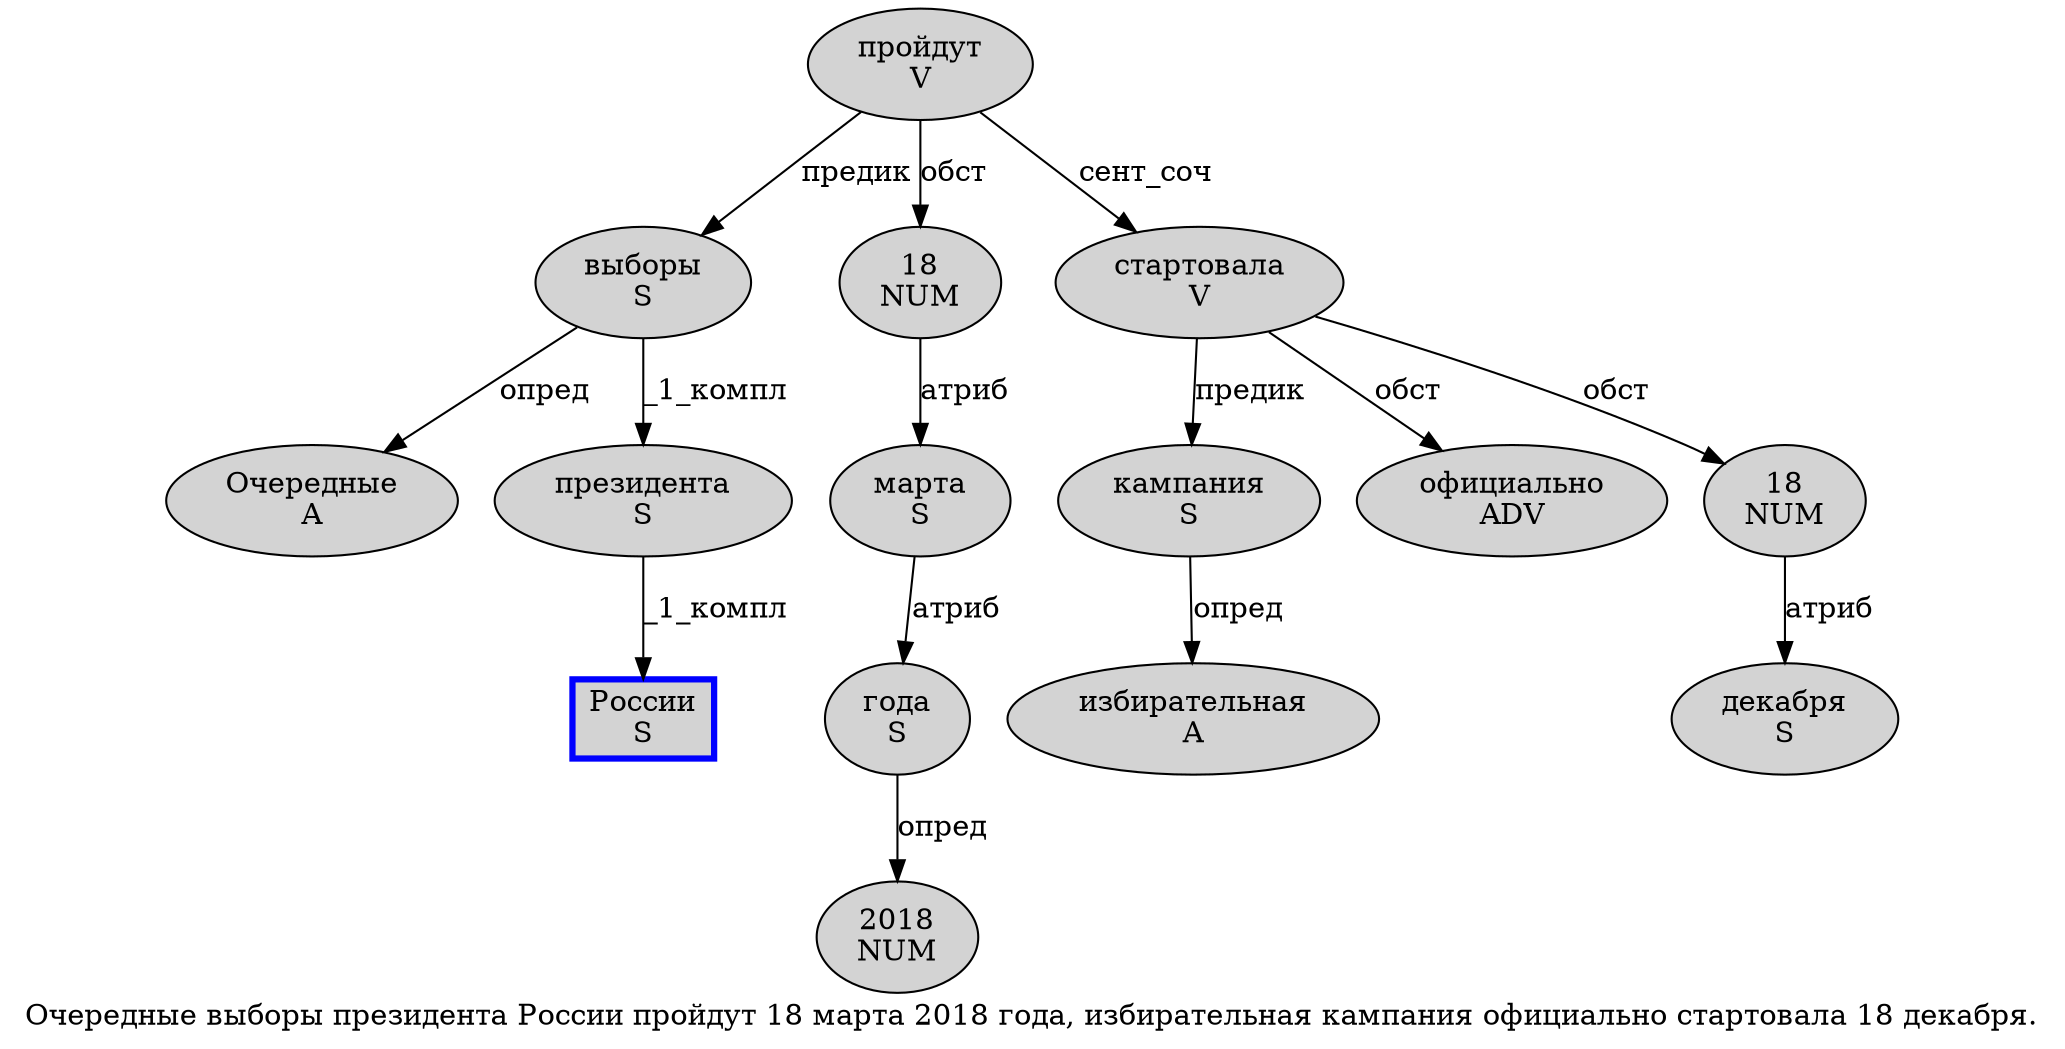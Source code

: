 digraph SENTENCE_437 {
	graph [label="Очередные выборы президента России пройдут 18 марта 2018 года, избирательная кампания официально стартовала 18 декабря."]
	node [style=filled]
		0 [label="Очередные
A" color="" fillcolor=lightgray penwidth=1 shape=ellipse]
		1 [label="выборы
S" color="" fillcolor=lightgray penwidth=1 shape=ellipse]
		2 [label="президента
S" color="" fillcolor=lightgray penwidth=1 shape=ellipse]
		3 [label="России
S" color=blue fillcolor=lightgray penwidth=3 shape=box]
		4 [label="пройдут
V" color="" fillcolor=lightgray penwidth=1 shape=ellipse]
		5 [label="18
NUM" color="" fillcolor=lightgray penwidth=1 shape=ellipse]
		6 [label="марта
S" color="" fillcolor=lightgray penwidth=1 shape=ellipse]
		7 [label="2018
NUM" color="" fillcolor=lightgray penwidth=1 shape=ellipse]
		8 [label="года
S" color="" fillcolor=lightgray penwidth=1 shape=ellipse]
		10 [label="избирательная
A" color="" fillcolor=lightgray penwidth=1 shape=ellipse]
		11 [label="кампания
S" color="" fillcolor=lightgray penwidth=1 shape=ellipse]
		12 [label="официально
ADV" color="" fillcolor=lightgray penwidth=1 shape=ellipse]
		13 [label="стартовала
V" color="" fillcolor=lightgray penwidth=1 shape=ellipse]
		14 [label="18
NUM" color="" fillcolor=lightgray penwidth=1 shape=ellipse]
		15 [label="декабря
S" color="" fillcolor=lightgray penwidth=1 shape=ellipse]
			8 -> 7 [label="опред"]
			13 -> 11 [label="предик"]
			13 -> 12 [label="обст"]
			13 -> 14 [label="обст"]
			4 -> 1 [label="предик"]
			4 -> 5 [label="обст"]
			4 -> 13 [label="сент_соч"]
			1 -> 0 [label="опред"]
			1 -> 2 [label="_1_компл"]
			6 -> 8 [label="атриб"]
			14 -> 15 [label="атриб"]
			5 -> 6 [label="атриб"]
			2 -> 3 [label="_1_компл"]
			11 -> 10 [label="опред"]
}